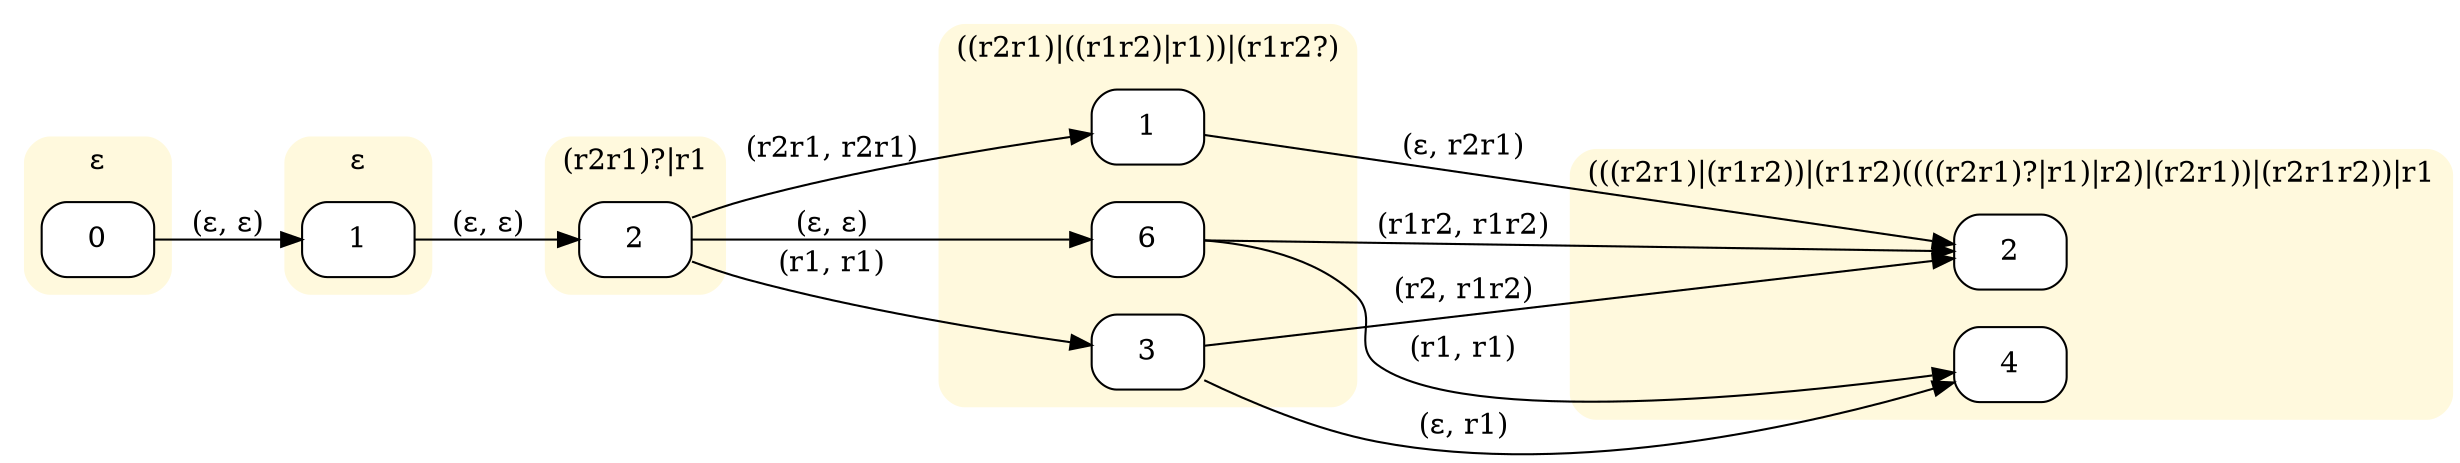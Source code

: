 digraph "MONinput/e" {
rankdir=LR
node [style=filled fillcolor=white]
subgraph cluster0 {
style="rounded,filled" color="#FFF9DD" node [style="rounded,filled" shape=box fillcolor="#FFFFFF"]
label=ε
M0S0 [label=0];
}
subgraph cluster1 {
style="rounded,filled" color="#FFF9DD" node [style="rounded,filled" shape=box fillcolor="#FFFFFF"]
label=ε
M1S1 [label=1];
}
subgraph cluster2 {
style="rounded,filled" color="#FFF9DD" node [style="rounded,filled" shape=box fillcolor="#FFFFFF"]
label="(r2r1)?|r1"
M2S2 [label=2];
}
subgraph cluster3 {
style="rounded,filled" color="#FFF9DD" node [style="rounded,filled" shape=box fillcolor="#FFFFFF"]
label="((r2r1)|((r1r2)|r1))|(r1r2?)"
M3S1 [label=1];
M3S6 [label=6];
M3S3 [label=3];
}
subgraph cluster4 {
style="rounded,filled" color="#FFF9DD" node [style="rounded,filled" shape=box fillcolor="#FFFFFF"]
label="(((r2r1)|(r1r2))|(r1r2)((((r2r1)?|r1)|r2)|(r2r1))|(r2r1r2))|r1"
M4S2 [label=2];
M4S4 [label=4];
}
M0S0 -> M1S1 [label="(ε, ε)"]
M1S1 -> M2S2 [label="(ε, ε)"]
M2S2 -> M3S1 [label="(r2r1, r2r1)"]
M2S2 -> M3S6 [label="(ε, ε)"]
M2S2 -> M3S3 [label="(r1, r1)"]
M3S1 -> M4S2 [label="(ε, r2r1)"]
M3S6 -> M4S2 [label="(r1r2, r1r2)"]
M3S6 -> M4S4 [label="(r1, r1)"]
M3S3 -> M4S2 [label="(r2, r1r2)"]
M3S3 -> M4S4 [label="(ε, r1)"]
}
